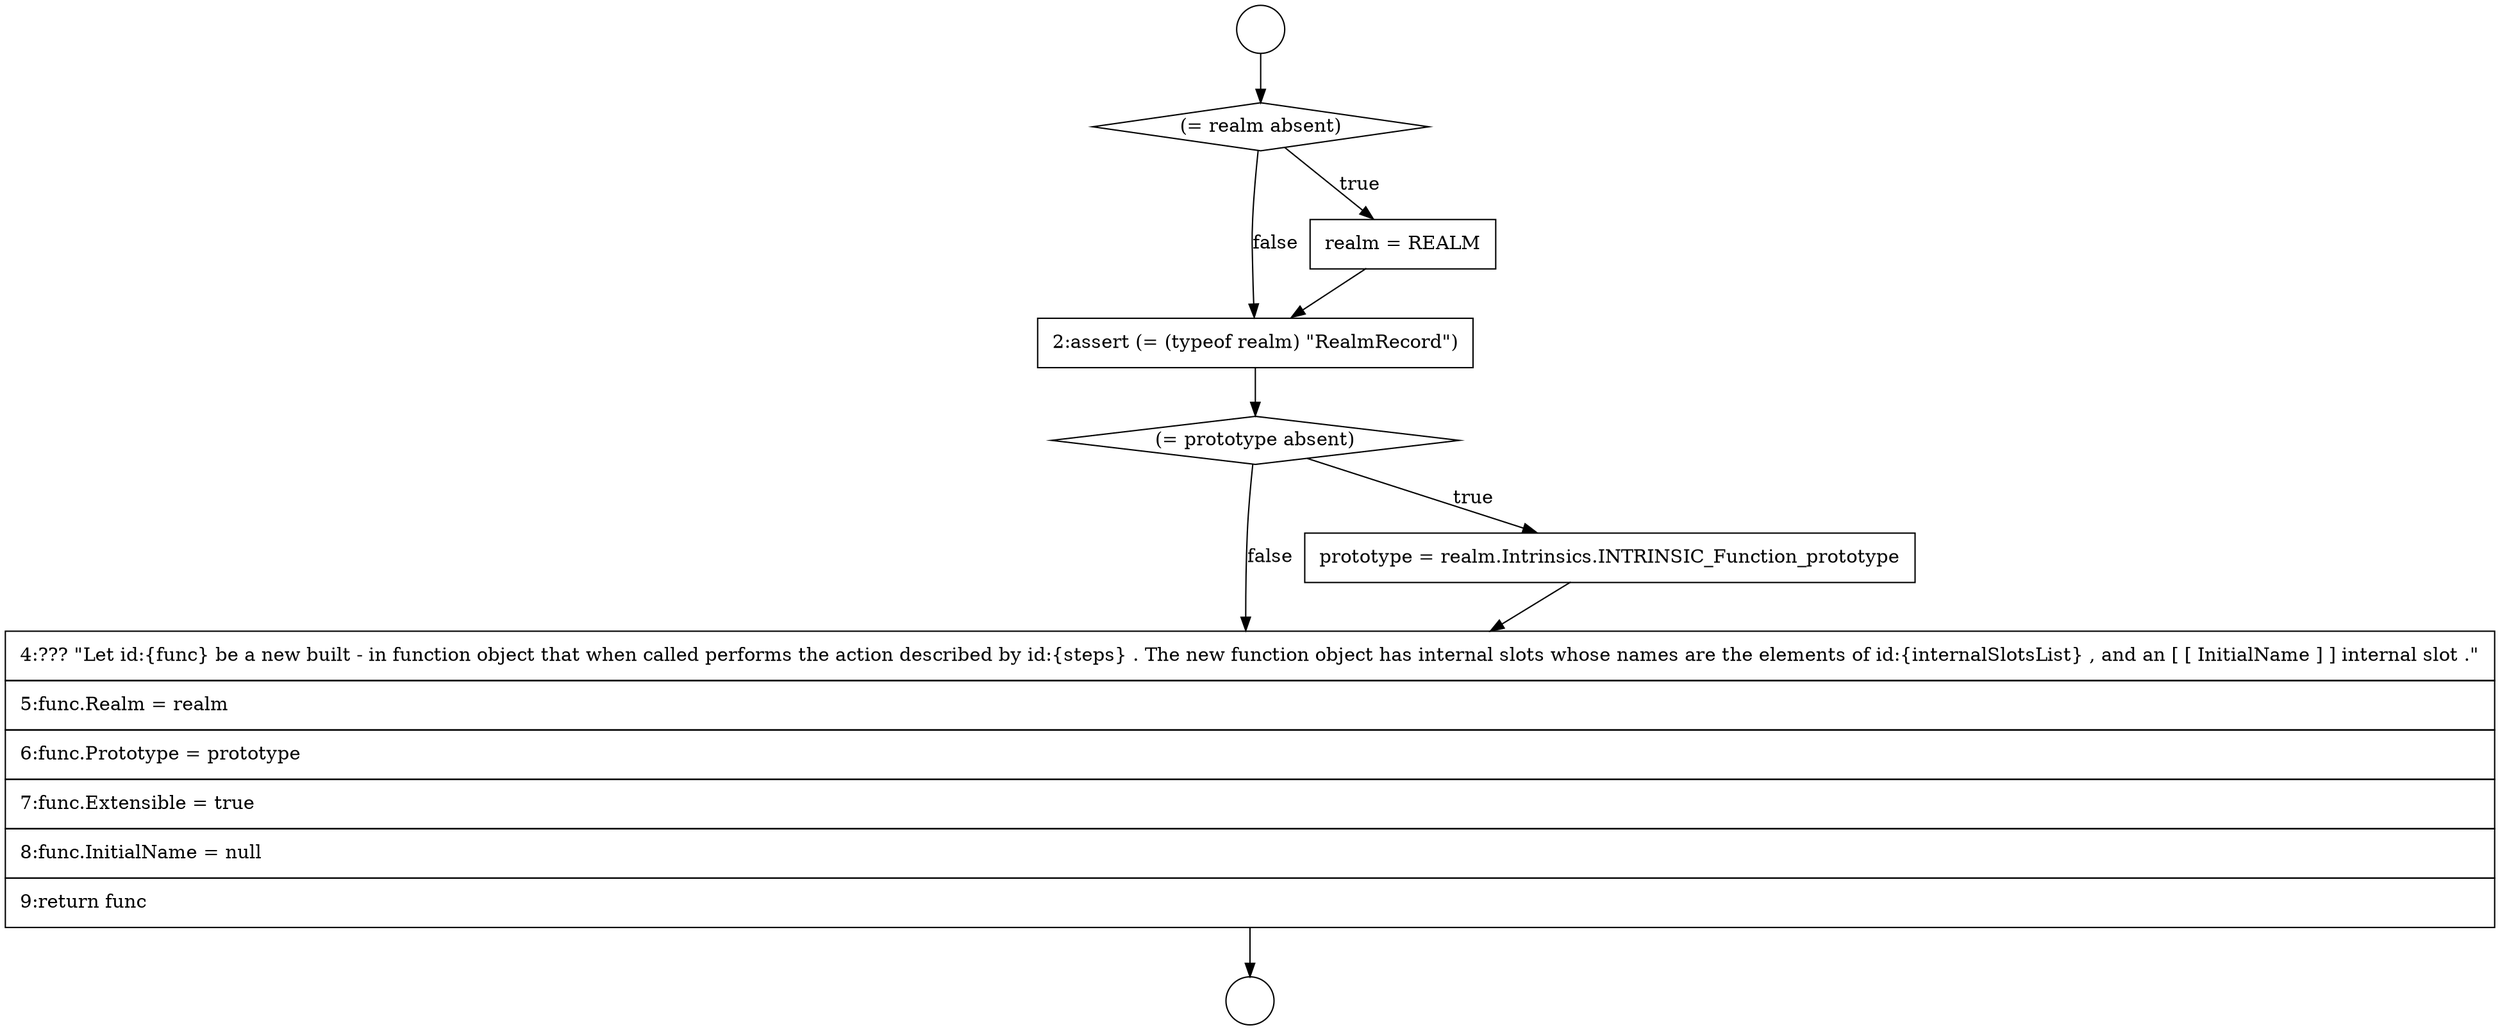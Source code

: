 digraph {
  node2559 [shape=none, margin=0, label=<<font color="black">
    <table border="0" cellborder="1" cellspacing="0" cellpadding="10">
      <tr><td align="left">2:assert (= (typeof realm) &quot;RealmRecord&quot;)</td></tr>
    </table>
  </font>> color="black" fillcolor="white" style=filled]
  node2562 [shape=none, margin=0, label=<<font color="black">
    <table border="0" cellborder="1" cellspacing="0" cellpadding="10">
      <tr><td align="left">4:??? &quot;Let id:{func} be a new built - in function object that when called performs the action described by id:{steps} . The new function object has internal slots whose names are the elements of id:{internalSlotsList} , and an [ [ InitialName ] ] internal slot .&quot;</td></tr>
      <tr><td align="left">5:func.Realm = realm</td></tr>
      <tr><td align="left">6:func.Prototype = prototype</td></tr>
      <tr><td align="left">7:func.Extensible = true</td></tr>
      <tr><td align="left">8:func.InitialName = null</td></tr>
      <tr><td align="left">9:return func</td></tr>
    </table>
  </font>> color="black" fillcolor="white" style=filled]
  node2555 [shape=circle label=" " color="black" fillcolor="white" style=filled]
  node2560 [shape=diamond, label=<<font color="black">(= prototype absent)</font>> color="black" fillcolor="white" style=filled]
  node2561 [shape=none, margin=0, label=<<font color="black">
    <table border="0" cellborder="1" cellspacing="0" cellpadding="10">
      <tr><td align="left">prototype = realm.Intrinsics.INTRINSIC_Function_prototype</td></tr>
    </table>
  </font>> color="black" fillcolor="white" style=filled]
  node2556 [shape=circle label=" " color="black" fillcolor="white" style=filled]
  node2557 [shape=diamond, label=<<font color="black">(= realm absent)</font>> color="black" fillcolor="white" style=filled]
  node2558 [shape=none, margin=0, label=<<font color="black">
    <table border="0" cellborder="1" cellspacing="0" cellpadding="10">
      <tr><td align="left">realm = REALM</td></tr>
    </table>
  </font>> color="black" fillcolor="white" style=filled]
  node2559 -> node2560 [ color="black"]
  node2558 -> node2559 [ color="black"]
  node2557 -> node2558 [label=<<font color="black">true</font>> color="black"]
  node2557 -> node2559 [label=<<font color="black">false</font>> color="black"]
  node2562 -> node2556 [ color="black"]
  node2561 -> node2562 [ color="black"]
  node2555 -> node2557 [ color="black"]
  node2560 -> node2561 [label=<<font color="black">true</font>> color="black"]
  node2560 -> node2562 [label=<<font color="black">false</font>> color="black"]
}
